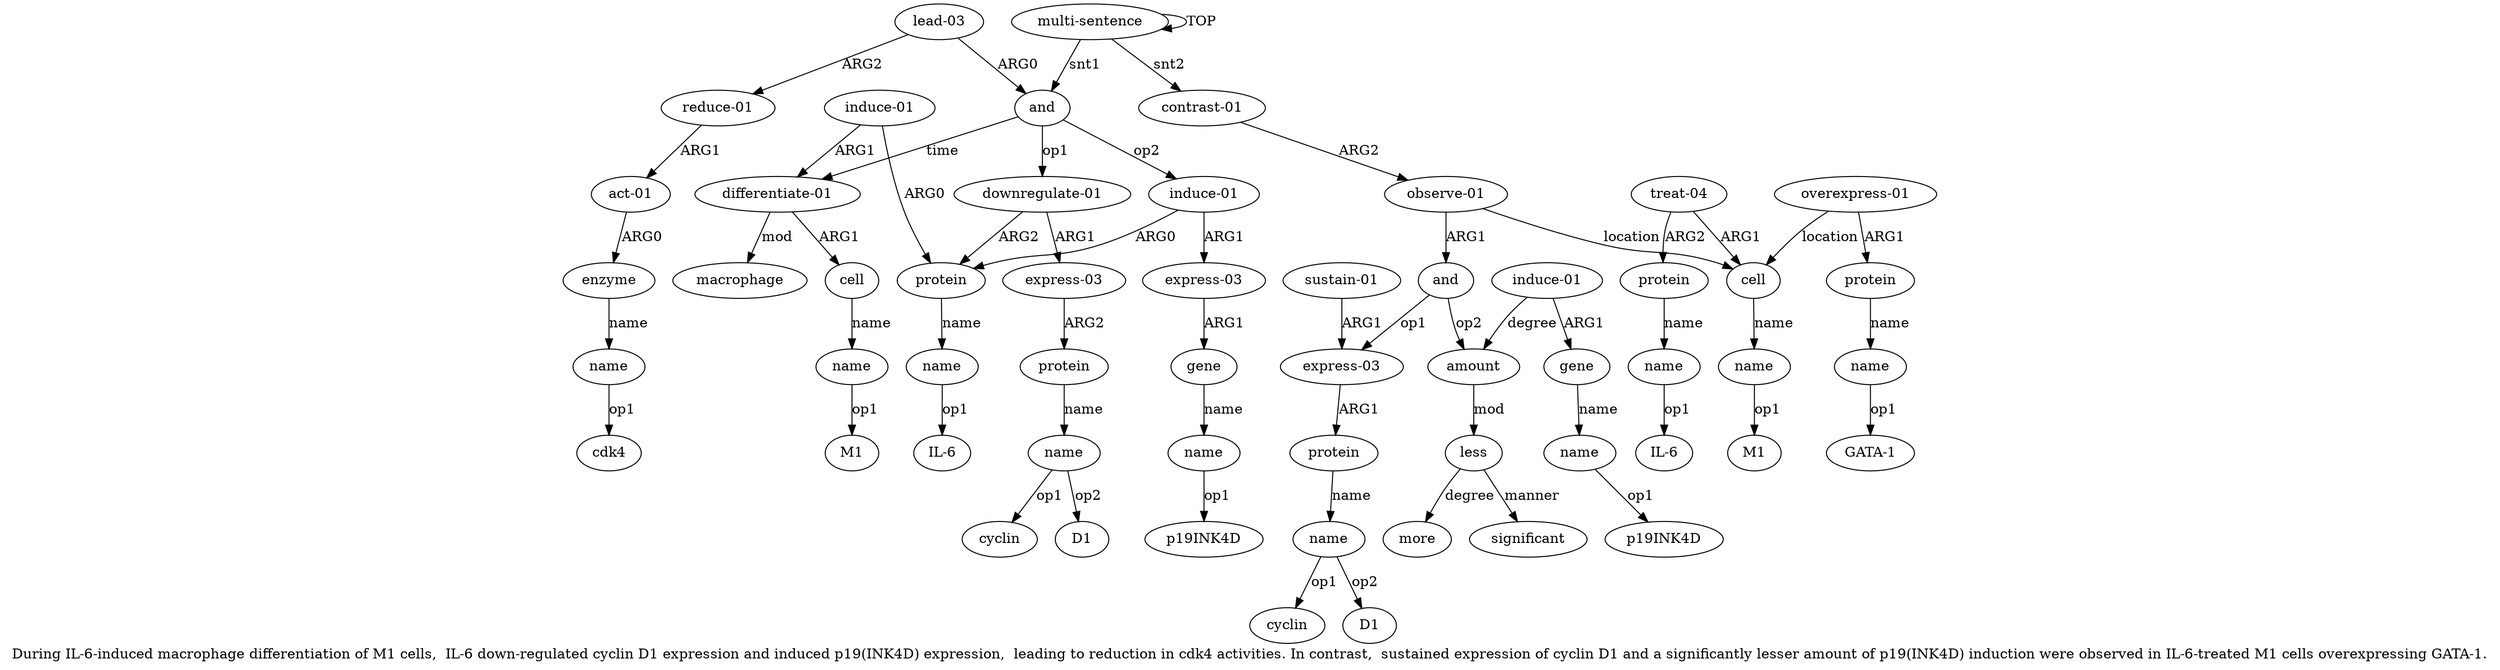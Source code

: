 digraph  {
	graph [label="During IL-6-induced macrophage differentiation of M1 cells,  IL-6 down-regulated cyclin D1 expression and induced p19(INK4D) expression,  \
leading to reduction in cdk4 activities. In contrast,  sustained expression of cyclin D1 and a significantly lesser amount of p19(\
INK4D) induction were observed in IL-6-treated M1 cells overexpressing GATA-1."];
	node [label="\N"];
	a20	 [color=black,
		gold_ind=20,
		gold_label="induce-01",
		label="induce-01",
		test_ind=20,
		test_label="induce-01"];
	a17	 [color=black,
		gold_ind=17,
		gold_label="differentiate-01",
		label="differentiate-01",
		test_ind=17,
		test_label="differentiate-01"];
	a20 -> a17 [key=0,
	color=black,
	gold_label=ARG1,
	label=ARG1,
	test_label=ARG1];
a6 [color=black,
	gold_ind=6,
	gold_label=protein,
	label=protein,
	test_ind=6,
	test_label=protein];
a20 -> a6 [key=0,
color=black,
gold_label=ARG0,
label=ARG0,
test_label=ARG0];
a21 [color=black,
gold_ind=21,
gold_label=macrophage,
label=macrophage,
test_ind=21,
test_label=macrophage];
a22 [color=black,
gold_ind=22,
gold_label="contrast-01",
label="contrast-01",
test_ind=22,
test_label="contrast-01"];
a23 [color=black,
gold_ind=23,
gold_label="observe-01",
label="observe-01",
test_ind=23,
test_label="observe-01"];
a22 -> a23 [key=0,
color=black,
gold_label=ARG2,
label=ARG2,
test_label=ARG2];
a24 [color=black,
gold_ind=24,
gold_label=and,
label=and,
test_ind=24,
test_label=and];
a23 -> a24 [key=0,
color=black,
gold_label=ARG1,
label=ARG1,
test_label=ARG1];
a36 [color=black,
gold_ind=36,
gold_label=cell,
label=cell,
test_ind=36,
test_label=cell];
a23 -> a36 [key=0,
color=black,
gold_label=location,
label=location,
test_label=location];
a25 [color=black,
gold_ind=25,
gold_label="express-03",
label="express-03",
test_ind=25,
test_label="express-03"];
a24 -> a25 [key=0,
color=black,
gold_label=op1,
label=op1,
test_label=op1];
a29 [color=black,
gold_ind=29,
gold_label=amount,
label=amount,
test_ind=29,
test_label=amount];
a24 -> a29 [key=0,
color=black,
gold_label=op2,
label=op2,
test_label=op2];
a26 [color=black,
gold_ind=26,
gold_label=protein,
label=protein,
test_ind=26,
test_label=protein];
a25 -> a26 [key=0,
color=black,
gold_label=ARG1,
label=ARG1,
test_label=ARG1];
a27 [color=black,
gold_ind=27,
gold_label=name,
label=name,
test_ind=27,
test_label=name];
a26 -> a27 [key=0,
color=black,
gold_label=name,
label=name,
test_label=name];
"a27 cyclin" [color=black,
gold_ind=-1,
gold_label=cyclin,
label=cyclin,
test_ind=-1,
test_label=cyclin];
a27 -> "a27 cyclin" [key=0,
color=black,
gold_label=op1,
label=op1,
test_label=op1];
"a27 D1" [color=black,
gold_ind=-1,
gold_label=D1,
label=D1,
test_ind=-1,
test_label=D1];
a27 -> "a27 D1" [key=0,
color=black,
gold_label=op2,
label=op2,
test_label=op2];
a28 [color=black,
gold_ind=28,
gold_label="sustain-01",
label="sustain-01",
test_ind=28,
test_label="sustain-01"];
a28 -> a25 [key=0,
color=black,
gold_label=ARG1,
label=ARG1,
test_label=ARG1];
a30 [color=black,
gold_ind=30,
gold_label=less,
label=less,
test_ind=30,
test_label=less];
a29 -> a30 [key=0,
color=black,
gold_label=mod,
label=mod,
test_label=mod];
a31 [color=black,
gold_ind=31,
gold_label=significant,
label=significant,
test_ind=31,
test_label=significant];
a30 -> a31 [key=0,
color=black,
gold_label=manner,
label=manner,
test_label=manner];
a32 [color=black,
gold_ind=32,
gold_label=more,
label=more,
test_ind=32,
test_label=more];
a30 -> a32 [key=0,
color=black,
gold_label=degree,
label=degree,
test_label=degree];
"a7 IL-6" [color=black,
gold_ind=-1,
gold_label="IL-6",
label="IL-6",
test_ind=-1,
test_label="IL-6"];
a37 [color=black,
gold_ind=37,
gold_label=name,
label=name,
test_ind=37,
test_label=name];
"a37 M1" [color=black,
gold_ind=-1,
gold_label=M1,
label=M1,
test_ind=-1,
test_label=M1];
a37 -> "a37 M1" [key=0,
color=black,
gold_label=op1,
label=op1,
test_label=op1];
a36 -> a37 [key=0,
color=black,
gold_label=name,
label=name,
test_label=name];
a33 [color=black,
gold_ind=33,
gold_label="induce-01",
label="induce-01",
test_ind=33,
test_label="induce-01"];
a33 -> a29 [key=0,
color=black,
gold_label=degree,
label=degree,
test_label=degree];
a34 [color=black,
gold_ind=34,
gold_label=gene,
label=gene,
test_ind=34,
test_label=gene];
a33 -> a34 [key=0,
color=black,
gold_label=ARG1,
label=ARG1,
test_label=ARG1];
a35 [color=black,
gold_ind=35,
gold_label=name,
label=name,
test_ind=35,
test_label=name];
"a35 p19INK4D" [color=black,
gold_ind=-1,
gold_label=p19INK4D,
label=p19INK4D,
test_ind=-1,
test_label=p19INK4D];
a35 -> "a35 p19INK4D" [key=0,
color=black,
gold_label=op1,
label=op1,
test_label=op1];
a34 -> a35 [key=0,
color=black,
gold_label=name,
label=name,
test_label=name];
a15 [color=black,
gold_ind=15,
gold_label=enzyme,
label=enzyme,
test_ind=15,
test_label=enzyme];
a16 [color=black,
gold_ind=16,
gold_label=name,
label=name,
test_ind=16,
test_label=name];
a15 -> a16 [key=0,
color=black,
gold_label=name,
label=name,
test_label=name];
a14 [color=black,
gold_ind=14,
gold_label="act-01",
label="act-01",
test_ind=14,
test_label="act-01"];
a14 -> a15 [key=0,
color=black,
gold_label=ARG0,
label=ARG0,
test_label=ARG0];
a17 -> a21 [key=0,
color=black,
gold_label=mod,
label=mod,
test_label=mod];
a18 [color=black,
gold_ind=18,
gold_label=cell,
label=cell,
test_ind=18,
test_label=cell];
a17 -> a18 [key=0,
color=black,
gold_label=ARG1,
label=ARG1,
test_label=ARG1];
"a16 cdk4" [color=black,
gold_ind=-1,
gold_label=cdk4,
label=cdk4,
test_ind=-1,
test_label=cdk4];
a16 -> "a16 cdk4" [key=0,
color=black,
gold_label=op1,
label=op1,
test_label=op1];
a11 [color=black,
gold_ind=11,
gold_label=name,
label=name,
test_ind=11,
test_label=name];
"a11 p19INK4D" [color=black,
gold_ind=-1,
gold_label=p19INK4D,
label=p19INK4D,
test_ind=-1,
test_label=p19INK4D];
a11 -> "a11 p19INK4D" [key=0,
color=black,
gold_label=op1,
label=op1,
test_label=op1];
a10 [color=black,
gold_ind=10,
gold_label=gene,
label=gene,
test_ind=10,
test_label=gene];
a10 -> a11 [key=0,
color=black,
gold_label=name,
label=name,
test_label=name];
a13 [color=black,
gold_ind=13,
gold_label="reduce-01",
label="reduce-01",
test_ind=13,
test_label="reduce-01"];
a13 -> a14 [key=0,
color=black,
gold_label=ARG1,
label=ARG1,
test_label=ARG1];
a12 [color=black,
gold_ind=12,
gold_label="lead-03",
label="lead-03",
test_ind=12,
test_label="lead-03"];
a12 -> a13 [key=0,
color=black,
gold_label=ARG2,
label=ARG2,
test_label=ARG2];
a1 [color=black,
gold_ind=1,
gold_label=and,
label=and,
test_ind=1,
test_label=and];
a12 -> a1 [key=0,
color=black,
gold_label=ARG0,
label=ARG0,
test_label=ARG0];
"a19 M1" [color=black,
gold_ind=-1,
gold_label=M1,
label=M1,
test_ind=-1,
test_label=M1];
a39 [color=black,
gold_ind=39,
gold_label=protein,
label=protein,
test_ind=39,
test_label=protein];
a40 [color=black,
gold_ind=40,
gold_label=name,
label=name,
test_ind=40,
test_label=name];
a39 -> a40 [key=0,
color=black,
gold_label=name,
label=name,
test_label=name];
a38 [color=black,
gold_ind=38,
gold_label="treat-04",
label="treat-04",
test_ind=38,
test_label="treat-04"];
a38 -> a36 [key=0,
color=black,
gold_label=ARG1,
label=ARG1,
test_label=ARG1];
a38 -> a39 [key=0,
color=black,
gold_label=ARG2,
label=ARG2,
test_label=ARG2];
a19 [color=black,
gold_ind=19,
gold_label=name,
label=name,
test_ind=19,
test_label=name];
a19 -> "a19 M1" [key=0,
color=black,
gold_label=op1,
label=op1,
test_label=op1];
a18 -> a19 [key=0,
color=black,
gold_label=name,
label=name,
test_label=name];
a1 -> a17 [key=0,
color=black,
gold_label=time,
label=time,
test_label=time];
a2 [color=black,
gold_ind=2,
gold_label="downregulate-01",
label="downregulate-01",
test_ind=2,
test_label="downregulate-01"];
a1 -> a2 [key=0,
color=black,
gold_label=op1,
label=op1,
test_label=op1];
a8 [color=black,
gold_ind=8,
gold_label="induce-01",
label="induce-01",
test_ind=8,
test_label="induce-01"];
a1 -> a8 [key=0,
color=black,
gold_label=op2,
label=op2,
test_label=op2];
a0 [color=black,
gold_ind=0,
gold_label="multi-sentence",
label="multi-sentence",
test_ind=0,
test_label="multi-sentence"];
a0 -> a22 [key=0,
color=black,
gold_label=snt2,
label=snt2,
test_label=snt2];
a0 -> a1 [key=0,
color=black,
gold_label=snt1,
label=snt1,
test_label=snt1];
a0 -> a0 [key=0,
color=black,
gold_label=TOP,
label=TOP,
test_label=TOP];
a3 [color=black,
gold_ind=3,
gold_label="express-03",
label="express-03",
test_ind=3,
test_label="express-03"];
a4 [color=black,
gold_ind=4,
gold_label=protein,
label=protein,
test_ind=4,
test_label=protein];
a3 -> a4 [key=0,
color=black,
gold_label=ARG2,
label=ARG2,
test_label=ARG2];
a2 -> a3 [key=0,
color=black,
gold_label=ARG1,
label=ARG1,
test_label=ARG1];
a2 -> a6 [key=0,
color=black,
gold_label=ARG2,
label=ARG2,
test_label=ARG2];
a5 [color=black,
gold_ind=5,
gold_label=name,
label=name,
test_ind=5,
test_label=name];
"a5 cyclin" [color=black,
gold_ind=-1,
gold_label=cyclin,
label=cyclin,
test_ind=-1,
test_label=cyclin];
a5 -> "a5 cyclin" [key=0,
color=black,
gold_label=op1,
label=op1,
test_label=op1];
"a5 D1" [color=black,
gold_ind=-1,
gold_label=D1,
label=D1,
test_ind=-1,
test_label=D1];
a5 -> "a5 D1" [key=0,
color=black,
gold_label=op2,
label=op2,
test_label=op2];
a4 -> a5 [key=0,
color=black,
gold_label=name,
label=name,
test_label=name];
a7 [color=black,
gold_ind=7,
gold_label=name,
label=name,
test_ind=7,
test_label=name];
a7 -> "a7 IL-6" [key=0,
color=black,
gold_label=op1,
label=op1,
test_label=op1];
a6 -> a7 [key=0,
color=black,
gold_label=name,
label=name,
test_label=name];
a9 [color=black,
gold_ind=9,
gold_label="express-03",
label="express-03",
test_ind=9,
test_label="express-03"];
a9 -> a10 [key=0,
color=black,
gold_label=ARG1,
label=ARG1,
test_label=ARG1];
a8 -> a6 [key=0,
color=black,
gold_label=ARG0,
label=ARG0,
test_label=ARG0];
a8 -> a9 [key=0,
color=black,
gold_label=ARG1,
label=ARG1,
test_label=ARG1];
"a43 GATA-1" [color=black,
gold_ind=-1,
gold_label="GATA-1",
label="GATA-1",
test_ind=-1,
test_label="GATA-1"];
"a40 IL-6" [color=black,
gold_ind=-1,
gold_label="IL-6",
label="IL-6",
test_ind=-1,
test_label="IL-6"];
a42 [color=black,
gold_ind=42,
gold_label=protein,
label=protein,
test_ind=42,
test_label=protein];
a43 [color=black,
gold_ind=43,
gold_label=name,
label=name,
test_ind=43,
test_label=name];
a42 -> a43 [key=0,
color=black,
gold_label=name,
label=name,
test_label=name];
a43 -> "a43 GATA-1" [key=0,
color=black,
gold_label=op1,
label=op1,
test_label=op1];
a40 -> "a40 IL-6" [key=0,
color=black,
gold_label=op1,
label=op1,
test_label=op1];
a41 [color=black,
gold_ind=41,
gold_label="overexpress-01",
label="overexpress-01",
test_ind=41,
test_label="overexpress-01"];
a41 -> a36 [key=0,
color=black,
gold_label=location,
label=location,
test_label=location];
a41 -> a42 [key=0,
color=black,
gold_label=ARG1,
label=ARG1,
test_label=ARG1];
}
